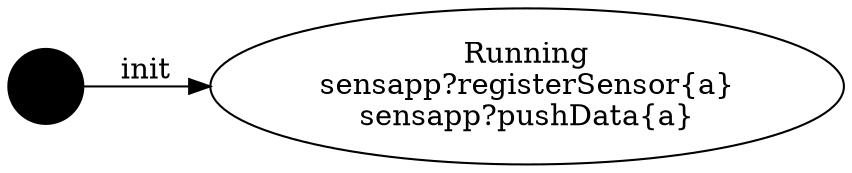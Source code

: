 digraph finite_state_machine {
	rankdir=LR;
	INIT_STATE [shape=circle label = "", style = filled, color = "black"];
		INIT_STATE -> Running [label="init"];
	Running [label="Running\nsensapp?registerSensor{a}\nsensapp?pushData{a}", shape = ellipse];
}
